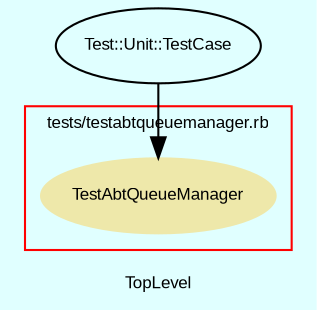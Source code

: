 digraph TopLevel {
    compound = true
    bgcolor = lightcyan1
    fontname = Arial
    fontsize = 8
    label = "TopLevel"
    node [
        fontname = Arial,
        fontsize = 8,
        color = black
    ]

    subgraph cluster_15 {
        fontname = Arial
        color = red
        label = "tests/testabtqueuemanager.rb"
        TestAbtQueueManager [
            fontcolor = black,
            URL = "classes/TestAbtQueueManager.html",
            shape = ellipse,
            color = palegoldenrod,
            style = filled,
            label = "TestAbtQueueManager"
        ]

    }

    Test__Unit__TestCase [
        URL = "classes/Test/Unit/TestCase.html",
        label = "Test::Unit::TestCase"
    ]

    Test__Unit__TestCase -> TestAbtQueueManager [

    ]

}


